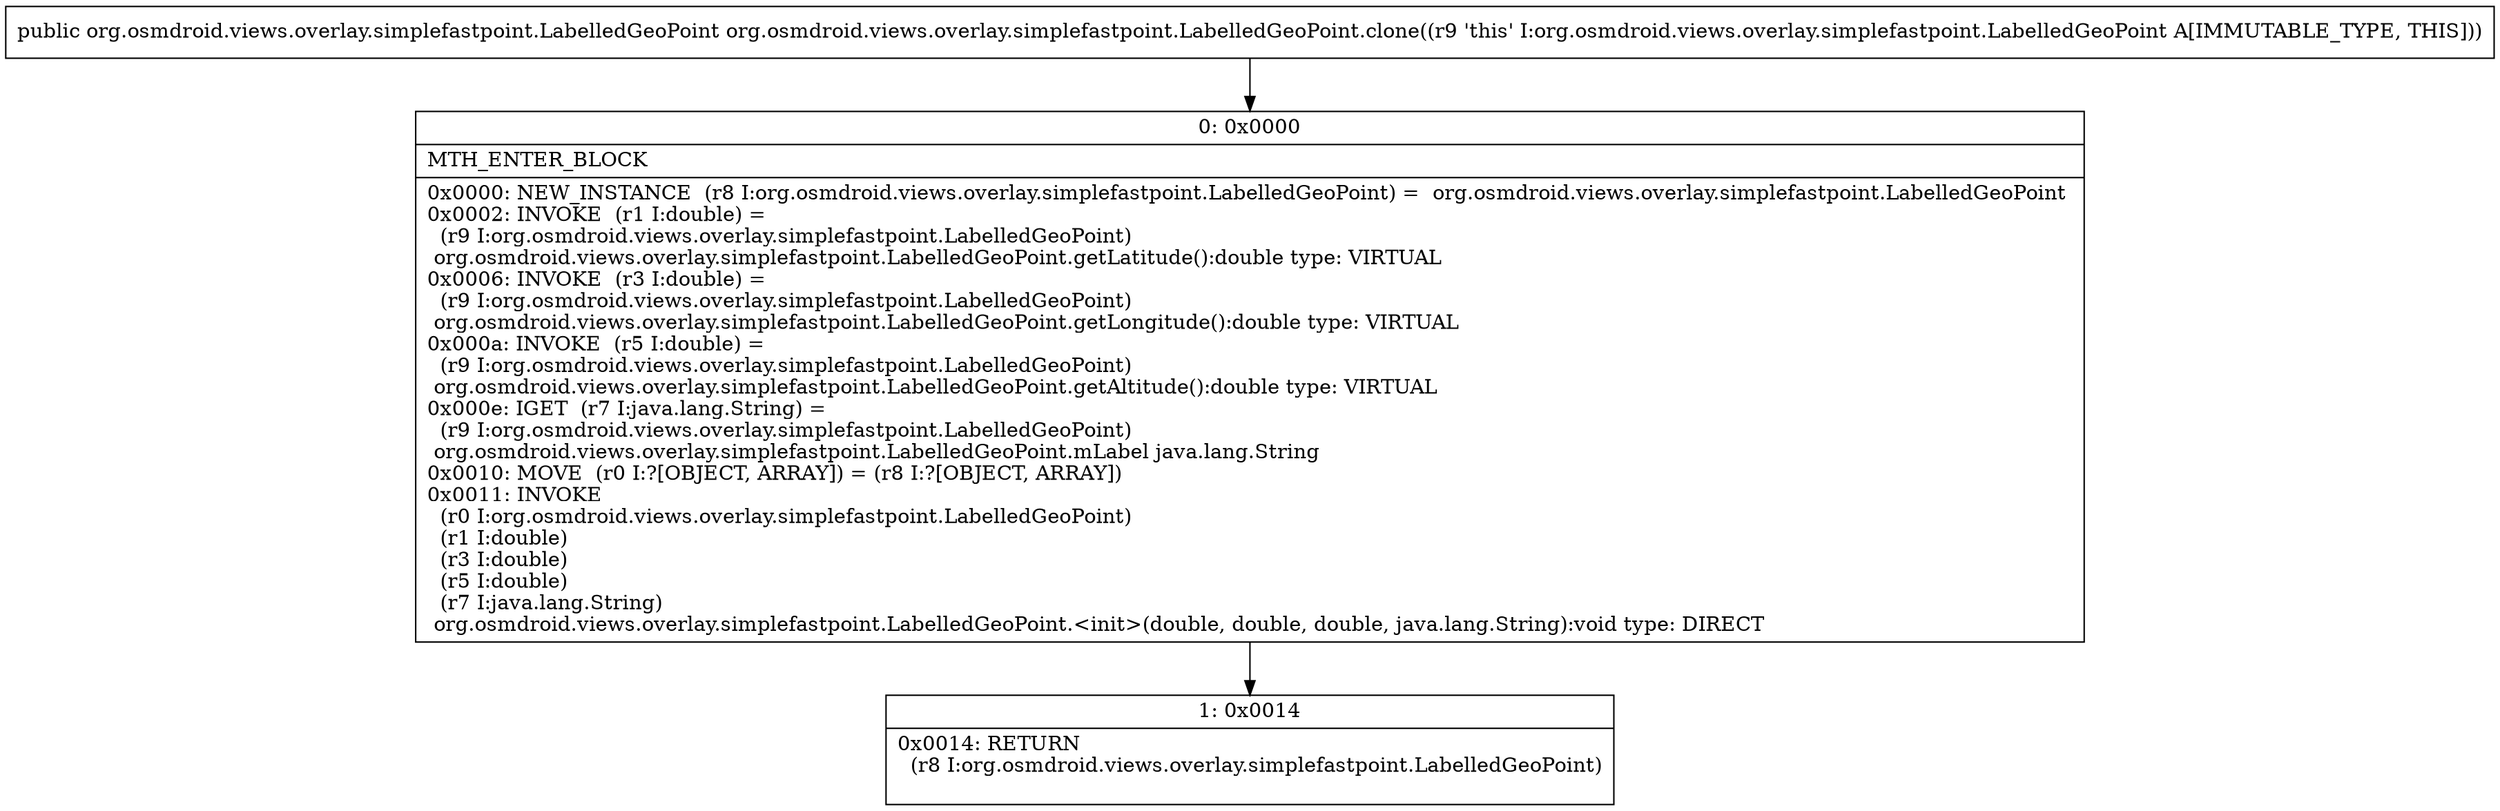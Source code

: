 digraph "CFG fororg.osmdroid.views.overlay.simplefastpoint.LabelledGeoPoint.clone()Lorg\/osmdroid\/views\/overlay\/simplefastpoint\/LabelledGeoPoint;" {
Node_0 [shape=record,label="{0\:\ 0x0000|MTH_ENTER_BLOCK\l|0x0000: NEW_INSTANCE  (r8 I:org.osmdroid.views.overlay.simplefastpoint.LabelledGeoPoint) =  org.osmdroid.views.overlay.simplefastpoint.LabelledGeoPoint \l0x0002: INVOKE  (r1 I:double) = \l  (r9 I:org.osmdroid.views.overlay.simplefastpoint.LabelledGeoPoint)\l org.osmdroid.views.overlay.simplefastpoint.LabelledGeoPoint.getLatitude():double type: VIRTUAL \l0x0006: INVOKE  (r3 I:double) = \l  (r9 I:org.osmdroid.views.overlay.simplefastpoint.LabelledGeoPoint)\l org.osmdroid.views.overlay.simplefastpoint.LabelledGeoPoint.getLongitude():double type: VIRTUAL \l0x000a: INVOKE  (r5 I:double) = \l  (r9 I:org.osmdroid.views.overlay.simplefastpoint.LabelledGeoPoint)\l org.osmdroid.views.overlay.simplefastpoint.LabelledGeoPoint.getAltitude():double type: VIRTUAL \l0x000e: IGET  (r7 I:java.lang.String) = \l  (r9 I:org.osmdroid.views.overlay.simplefastpoint.LabelledGeoPoint)\l org.osmdroid.views.overlay.simplefastpoint.LabelledGeoPoint.mLabel java.lang.String \l0x0010: MOVE  (r0 I:?[OBJECT, ARRAY]) = (r8 I:?[OBJECT, ARRAY]) \l0x0011: INVOKE  \l  (r0 I:org.osmdroid.views.overlay.simplefastpoint.LabelledGeoPoint)\l  (r1 I:double)\l  (r3 I:double)\l  (r5 I:double)\l  (r7 I:java.lang.String)\l org.osmdroid.views.overlay.simplefastpoint.LabelledGeoPoint.\<init\>(double, double, double, java.lang.String):void type: DIRECT \l}"];
Node_1 [shape=record,label="{1\:\ 0x0014|0x0014: RETURN  \l  (r8 I:org.osmdroid.views.overlay.simplefastpoint.LabelledGeoPoint)\l \l}"];
MethodNode[shape=record,label="{public org.osmdroid.views.overlay.simplefastpoint.LabelledGeoPoint org.osmdroid.views.overlay.simplefastpoint.LabelledGeoPoint.clone((r9 'this' I:org.osmdroid.views.overlay.simplefastpoint.LabelledGeoPoint A[IMMUTABLE_TYPE, THIS])) }"];
MethodNode -> Node_0;
Node_0 -> Node_1;
}

